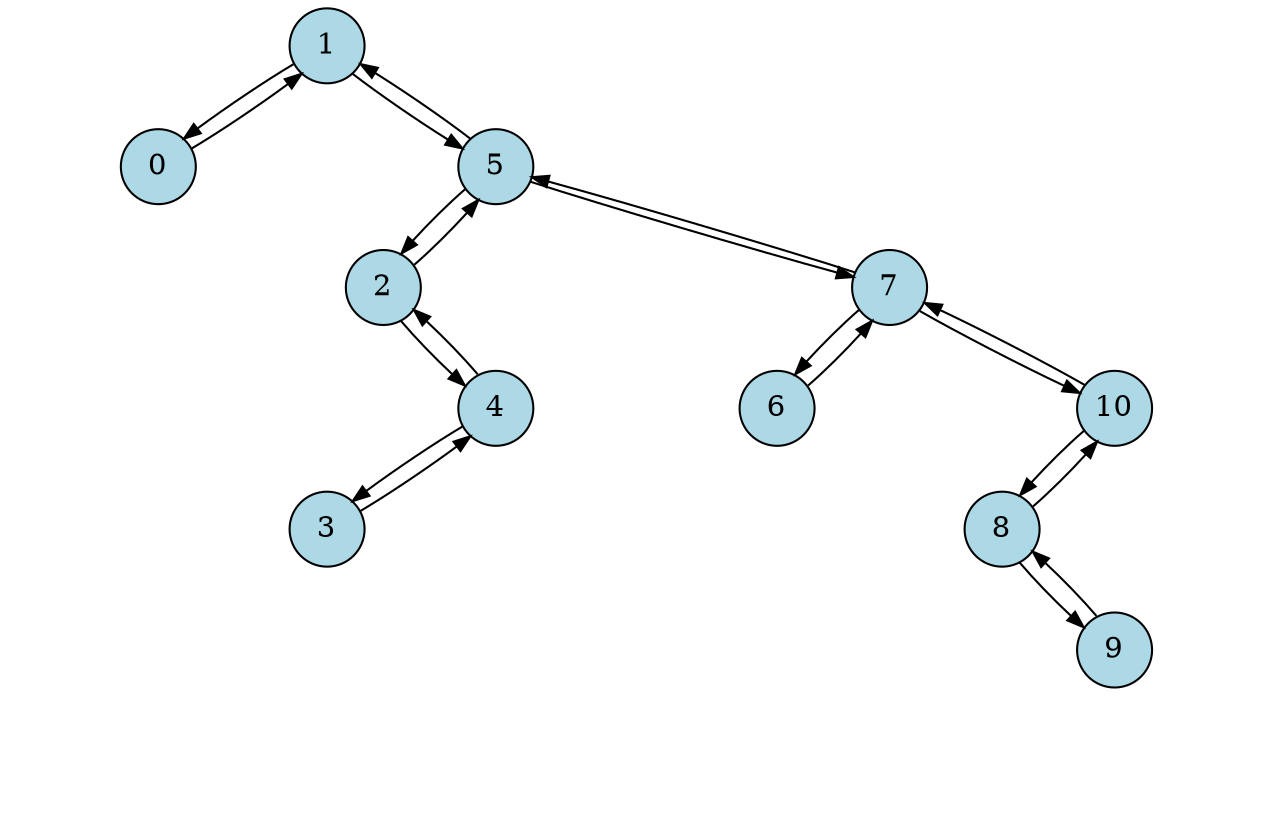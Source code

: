 digraph {
      graph[nodesep=0.25, ranksep=0.3, splines=line];
      node [
        style=filled, fillcolor=lightblue,
        shape=circle, fixedsize=true, width=0.5];
        edge [arrowsize=0.8];
    

  0 [
    label=1
    style=filled
    name=1
  ];
  1 [
    label=0
    style=filled
    name=0
  ];
  2 [
    label=i1
    style=invis
    name=i1
  ];
  3 [
    label=i2
    style=invis
    name=i2
  ];
  4 [
    label=i3
    style=invis
    name=i3
  ];
  5 [
    label=i4
    style=invis
    name=i4
  ];
  6 [
    label=5
    style=filled
    name=5
  ];
  7 [
    label=2
    style=filled
    name=2
  ];
  8 [
    label=i5
    style=invis
    name=i5
  ];
  9 [
    label=i6
    style=invis
    name=i6
  ];
  10 [
    label=4
    style=filled
    name=4
  ];
  11 [
    label=3
    style=filled
    name=3
  ];
  12 [
    label=i7
    style=invis
    name=i7
  ];
  13 [
    label=i8
    style=invis
    name=i8
  ];
  14 [
    label=i9
    style=invis
    name=i9
  ];
  15 [
    label=i10
    style=invis
    name=i10
  ];
  16 [
    label=i11
    style=invis
    name=i11
  ];
  17 [
    label=i12
    style=invis
    name=i12
  ];
  18 [
    label=7
    style=filled
    name=7
  ];
  19 [
    label=6
    style=filled
    name=6
  ];
  20 [
    label=i13
    style=invis
    name=i13
  ];
  21 [
    label=i14
    style=invis
    name=i14
  ];
  22 [
    label=i15
    style=invis
    name=i15
  ];
  23 [
    label=i16
    style=invis
    name=i16
  ];
  24 [
    label=10
    style=filled
    name=10
  ];
  25 [
    label=8
    style=filled
    name=8
  ];
  26 [
    label=i17
    style=invis
    name=i17
  ];
  27 [
    label=i18
    style=invis
    name=i18
  ];
  28 [
    label=9
    style=filled
    name=9
  ];
  29 [
    label=i19
    style=invis
    name=i19
  ];
  30 [
    label=i20
    style=invis
    name=i20
  ];
  31 [
    label=i21
    style=invis
    name=i21
  ];
  32 [
    label=i22
    style=invis
    name=i22
  ];
  33 [
    label=i23
    style=invis
    name=i23
  ];

  1 -> 0 [
    style=filled
    weight=NaN
  ];
  1 -> 2 [
    style=invis
    weight=5
  ];
  1 -> 3 [
    style=invis
    weight=5
  ];
  1 -> 4 [
    style=invis
    weight=5
  ];
  0 -> 1 [
    style=filled
    weight=NaN
  ];
  0 -> 5 [
    style=invis
    weight=5
  ];
  6 -> 0 [
    style=filled
    weight=NaN
  ];
  7 -> 6 [
    style=filled
    weight=NaN
  ];
  7 -> 8 [
    style=invis
    weight=5
  ];
  7 -> 9 [
    style=invis
    weight=5
  ];
  10 -> 7 [
    style=filled
    weight=NaN
  ];
  11 -> 10 [
    style=filled
    weight=NaN
  ];
  11 -> 12 [
    style=invis
    weight=5
  ];
  11 -> 13 [
    style=invis
    weight=5
  ];
  11 -> 14 [
    style=invis
    weight=5
  ];
  10 -> 11 [
    style=filled
    weight=NaN
  ];
  10 -> 15 [
    style=invis
    weight=5
  ];
  10 -> 16 [
    style=invis
    weight=5
  ];
  7 -> 10 [
    style=filled
    weight=NaN
  ];
  6 -> 7 [
    style=filled
    weight=NaN
  ];
  6 -> 17 [
    style=invis
    weight=5
  ];
  18 -> 6 [
    style=filled
    weight=NaN
  ];
  19 -> 18 [
    style=filled
    weight=NaN
  ];
  19 -> 20 [
    style=invis
    weight=5
  ];
  19 -> 21 [
    style=invis
    weight=5
  ];
  19 -> 22 [
    style=invis
    weight=5
  ];
  18 -> 19 [
    style=filled
    weight=NaN
  ];
  18 -> 23 [
    style=invis
    weight=5
  ];
  24 -> 18 [
    style=filled
    weight=NaN
  ];
  25 -> 24 [
    style=filled
    weight=NaN
  ];
  25 -> 26 [
    style=invis
    weight=5
  ];
  25 -> 27 [
    style=invis
    weight=5
  ];
  28 -> 25 [
    style=filled
    weight=NaN
  ];
  28 -> 29 [
    style=invis
    weight=5
  ];
  28 -> 30 [
    style=invis
    weight=5
  ];
  28 -> 31 [
    style=invis
    weight=5
  ];
  25 -> 28 [
    style=filled
    weight=NaN
  ];
  24 -> 25 [
    style=filled
    weight=NaN
  ];
  24 -> 32 [
    style=invis
    weight=5
  ];
  24 -> 33 [
    style=invis
    weight=5
  ];
  18 -> 24 [
    style=filled
    weight=NaN
  ];
  6 -> 18 [
    style=filled
    weight=NaN
  ];
  0 -> 6 [
    style=filled
    weight=NaN
  ];
}
